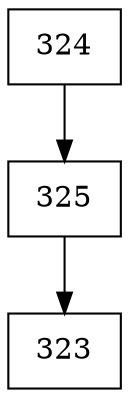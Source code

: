 digraph G {
  node [shape=record];
  node0 [label="{324}"];
  node0 -> node1;
  node1 [label="{325}"];
  node1 -> node2;
  node2 [label="{323}"];
}
